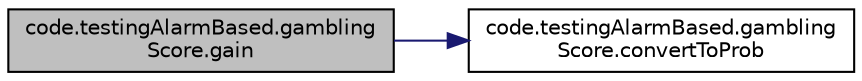 digraph "code.testingAlarmBased.gamblingScore.gain"
{
  edge [fontname="Helvetica",fontsize="10",labelfontname="Helvetica",labelfontsize="10"];
  node [fontname="Helvetica",fontsize="10",shape=record];
  rankdir="LR";
  Node8 [label="code.testingAlarmBased.gambling\lScore.gain",height=0.2,width=0.4,color="black", fillcolor="grey75", style="filled", fontcolor="black"];
  Node8 -> Node9 [color="midnightblue",fontsize="10",style="solid",fontname="Helvetica"];
  Node9 [label="code.testingAlarmBased.gambling\lScore.convertToProb",height=0.2,width=0.4,color="black", fillcolor="white", style="filled",URL="$namespacecode_1_1testing_alarm_based_1_1gambling_score.html#ae086faa2b17afdc98db596679f232d20"];
}
